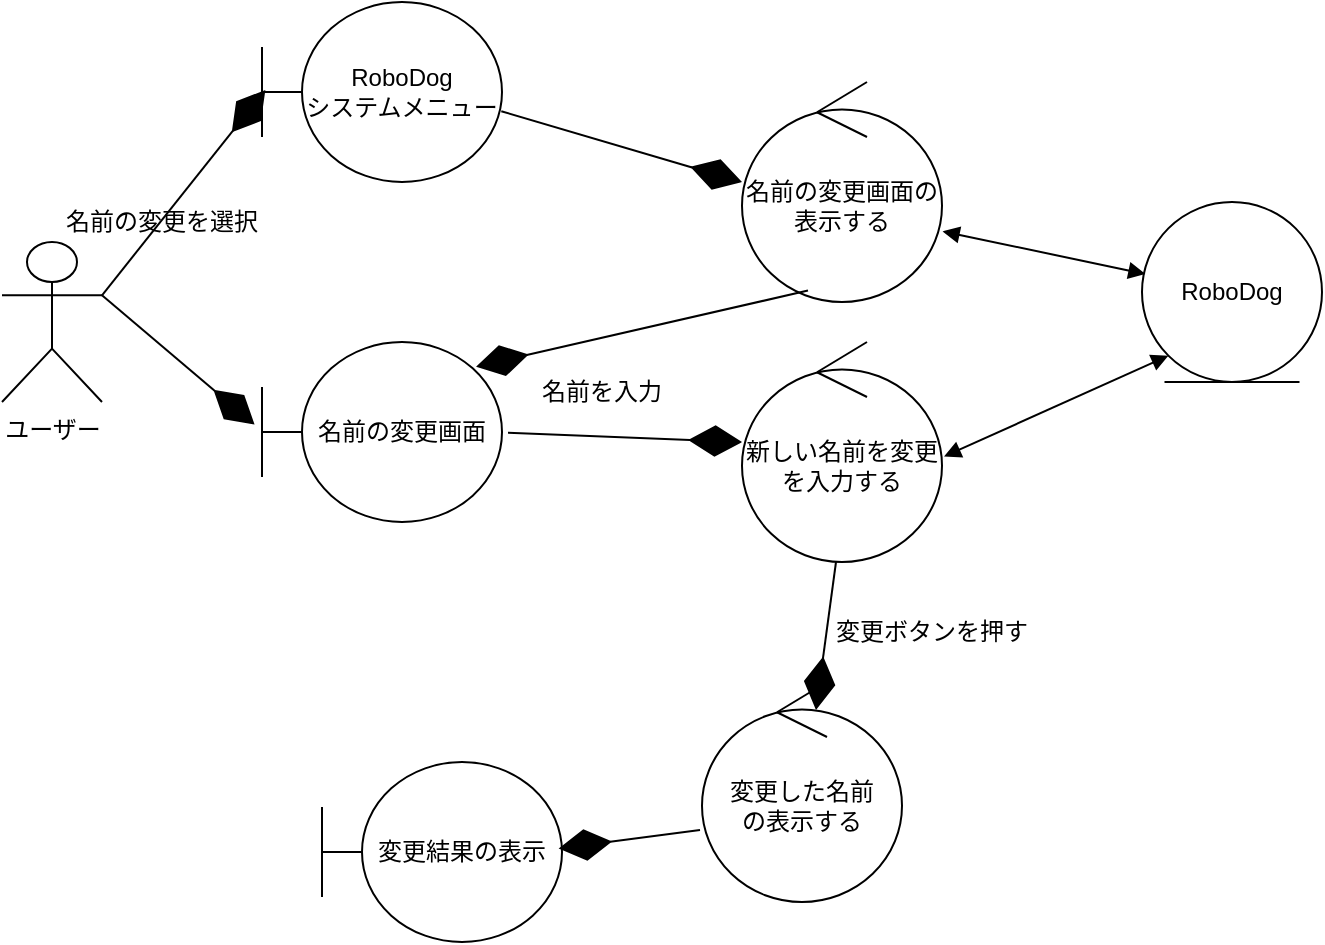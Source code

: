 <mxfile version="28.2.2">
  <diagram name="ページ1" id="1tnOkgWYmP6De1YvosDi">
    <mxGraphModel dx="1017" dy="426" grid="1" gridSize="10" guides="1" tooltips="1" connect="1" arrows="1" fold="1" page="1" pageScale="1" pageWidth="827" pageHeight="1169" math="0" shadow="0">
      <root>
        <mxCell id="0" />
        <mxCell id="1" parent="0" />
        <mxCell id="wtjSu2AIHbloldCeV-42-1" value="ユーザー" style="shape=umlActor;verticalLabelPosition=bottom;verticalAlign=top;html=1;outlineConnect=0;" parent="1" vertex="1">
          <mxGeometry x="30" y="170" width="50" height="80" as="geometry" />
        </mxCell>
        <mxCell id="wtjSu2AIHbloldCeV-42-2" value="RoboDog&lt;div&gt;システムメニュー&lt;/div&gt;" style="shape=umlBoundary;whiteSpace=wrap;html=1;fillColor=light-dark(#FFFFFF,#006600);" parent="1" vertex="1">
          <mxGeometry x="160" y="50" width="120" height="90" as="geometry" />
        </mxCell>
        <mxCell id="wtjSu2AIHbloldCeV-42-3" value="名前の変更画面" style="shape=umlBoundary;whiteSpace=wrap;html=1;fillColor=light-dark(#FFFFFF,#006600);" parent="1" vertex="1">
          <mxGeometry x="160" y="220" width="120" height="90" as="geometry" />
        </mxCell>
        <mxCell id="wtjSu2AIHbloldCeV-42-4" value="変更結果の表示" style="shape=umlBoundary;whiteSpace=wrap;html=1;fillColor=light-dark(#FFFFFF,#006600);" parent="1" vertex="1">
          <mxGeometry x="190" y="430" width="120" height="90" as="geometry" />
        </mxCell>
        <mxCell id="wtjSu2AIHbloldCeV-42-5" value="新しい名前を変更&lt;div&gt;を入力する&lt;/div&gt;" style="ellipse;shape=umlControl;whiteSpace=wrap;html=1;fillColor=light-dark(#FFFFFF,#660000);" parent="1" vertex="1">
          <mxGeometry x="400" y="220" width="100" height="110" as="geometry" />
        </mxCell>
        <mxCell id="wtjSu2AIHbloldCeV-42-6" value="名前の変更画面の&lt;div&gt;表示する&lt;/div&gt;" style="ellipse;shape=umlControl;whiteSpace=wrap;html=1;fillColor=light-dark(#FFFFFF,#660000);" parent="1" vertex="1">
          <mxGeometry x="400" y="90" width="100" height="110" as="geometry" />
        </mxCell>
        <mxCell id="wtjSu2AIHbloldCeV-42-7" value="変更した名前&lt;div&gt;の&lt;span style=&quot;background-color: transparent; color: light-dark(rgb(0, 0, 0), rgb(255, 255, 255));&quot;&gt;表示する&lt;/span&gt;&lt;/div&gt;" style="ellipse;shape=umlControl;whiteSpace=wrap;html=1;fillColor=light-dark(#FFFFFF,#990000);" parent="1" vertex="1">
          <mxGeometry x="380" y="390" width="100" height="110" as="geometry" />
        </mxCell>
        <mxCell id="wtjSu2AIHbloldCeV-42-8" value="RoboDog" style="ellipse;shape=umlEntity;whiteSpace=wrap;html=1;fillColor=light-dark(#FFFFFF,#000066);" parent="1" vertex="1">
          <mxGeometry x="600" y="150" width="90" height="90" as="geometry" />
        </mxCell>
        <mxCell id="wtjSu2AIHbloldCeV-42-9" value="" style="endArrow=diamondThin;endFill=1;endSize=24;html=1;rounded=0;exitX=1;exitY=0.333;exitDx=0;exitDy=0;exitPerimeter=0;entryX=-0.031;entryY=0.459;entryDx=0;entryDy=0;entryPerimeter=0;" parent="1" source="wtjSu2AIHbloldCeV-42-1" target="wtjSu2AIHbloldCeV-42-3" edge="1">
          <mxGeometry width="160" relative="1" as="geometry">
            <mxPoint x="270" y="270" as="sourcePoint" />
            <mxPoint x="430" y="270" as="targetPoint" />
          </mxGeometry>
        </mxCell>
        <mxCell id="wtjSu2AIHbloldCeV-42-10" value="" style="endArrow=diamondThin;endFill=1;endSize=24;html=1;rounded=0;exitX=0.47;exitY=1;exitDx=0;exitDy=0;exitPerimeter=0;entryX=0.57;entryY=0.127;entryDx=0;entryDy=0;entryPerimeter=0;" parent="1" source="wtjSu2AIHbloldCeV-42-5" target="wtjSu2AIHbloldCeV-42-7" edge="1">
          <mxGeometry width="160" relative="1" as="geometry">
            <mxPoint x="330" y="220" as="sourcePoint" />
            <mxPoint x="490" y="220" as="targetPoint" />
          </mxGeometry>
        </mxCell>
        <mxCell id="wtjSu2AIHbloldCeV-42-11" value="" style="endArrow=diamondThin;endFill=1;endSize=24;html=1;rounded=0;exitX=-0.01;exitY=0.673;exitDx=0;exitDy=0;exitPerimeter=0;entryX=0.986;entryY=0.481;entryDx=0;entryDy=0;entryPerimeter=0;" parent="1" source="wtjSu2AIHbloldCeV-42-7" target="wtjSu2AIHbloldCeV-42-4" edge="1">
          <mxGeometry width="160" relative="1" as="geometry">
            <mxPoint x="330" y="220" as="sourcePoint" />
            <mxPoint x="490" y="220" as="targetPoint" />
          </mxGeometry>
        </mxCell>
        <mxCell id="wtjSu2AIHbloldCeV-42-13" value="" style="endArrow=diamondThin;endFill=1;endSize=24;html=1;rounded=0;exitX=1.025;exitY=0.504;exitDx=0;exitDy=0;exitPerimeter=0;entryX=0;entryY=0.455;entryDx=0;entryDy=0;entryPerimeter=0;" parent="1" source="wtjSu2AIHbloldCeV-42-3" target="wtjSu2AIHbloldCeV-42-5" edge="1">
          <mxGeometry width="160" relative="1" as="geometry">
            <mxPoint x="330" y="220" as="sourcePoint" />
            <mxPoint x="490" y="220" as="targetPoint" />
          </mxGeometry>
        </mxCell>
        <mxCell id="wtjSu2AIHbloldCeV-42-15" value="" style="endArrow=diamondThin;endFill=1;endSize=24;html=1;rounded=0;exitX=1;exitY=0.333;exitDx=0;exitDy=0;exitPerimeter=0;entryX=0.014;entryY=0.489;entryDx=0;entryDy=0;entryPerimeter=0;" parent="1" source="wtjSu2AIHbloldCeV-42-1" target="wtjSu2AIHbloldCeV-42-2" edge="1">
          <mxGeometry width="160" relative="1" as="geometry">
            <mxPoint x="330" y="220" as="sourcePoint" />
            <mxPoint x="490" y="220" as="targetPoint" />
          </mxGeometry>
        </mxCell>
        <mxCell id="wtjSu2AIHbloldCeV-42-16" value="" style="endArrow=block;startArrow=block;endFill=1;startFill=1;html=1;rounded=0;exitX=1.003;exitY=0.679;exitDx=0;exitDy=0;exitPerimeter=0;entryX=0.019;entryY=0.4;entryDx=0;entryDy=0;entryPerimeter=0;" parent="1" source="wtjSu2AIHbloldCeV-42-6" target="wtjSu2AIHbloldCeV-42-8" edge="1">
          <mxGeometry width="160" relative="1" as="geometry">
            <mxPoint x="530" y="110" as="sourcePoint" />
            <mxPoint x="690" y="110" as="targetPoint" />
          </mxGeometry>
        </mxCell>
        <mxCell id="wtjSu2AIHbloldCeV-42-17" value="" style="endArrow=block;startArrow=block;endFill=1;startFill=1;html=1;rounded=0;exitX=1.01;exitY=0.521;exitDx=0;exitDy=0;exitPerimeter=0;entryX=0;entryY=1;entryDx=0;entryDy=0;" parent="1" source="wtjSu2AIHbloldCeV-42-5" target="wtjSu2AIHbloldCeV-42-8" edge="1">
          <mxGeometry width="160" relative="1" as="geometry">
            <mxPoint x="550" y="280.0" as="sourcePoint" />
            <mxPoint x="673.98" y="316.02" as="targetPoint" />
          </mxGeometry>
        </mxCell>
        <mxCell id="wtjSu2AIHbloldCeV-42-18" value="名前の変更を選択" style="text;html=1;align=center;verticalAlign=middle;whiteSpace=wrap;rounded=0;" parent="1" vertex="1">
          <mxGeometry x="60" y="130" width="100" height="60" as="geometry" />
        </mxCell>
        <mxCell id="wtjSu2AIHbloldCeV-42-19" value="名前を入力" style="text;html=1;align=center;verticalAlign=middle;whiteSpace=wrap;rounded=0;" parent="1" vertex="1">
          <mxGeometry x="290" y="230" width="80" height="30" as="geometry" />
        </mxCell>
        <mxCell id="wtjSu2AIHbloldCeV-42-20" value="変更ボタンを押す" style="text;html=1;align=center;verticalAlign=middle;whiteSpace=wrap;rounded=0;" parent="1" vertex="1">
          <mxGeometry x="440" y="350" width="110" height="30" as="geometry" />
        </mxCell>
        <mxCell id="wtjSu2AIHbloldCeV-42-21" value="" style="endArrow=diamondThin;endFill=1;endSize=24;html=1;rounded=0;exitX=0.33;exitY=0.948;exitDx=0;exitDy=0;exitPerimeter=0;entryX=0.892;entryY=0.137;entryDx=0;entryDy=0;entryPerimeter=0;" parent="1" source="wtjSu2AIHbloldCeV-42-6" target="wtjSu2AIHbloldCeV-42-3" edge="1">
          <mxGeometry width="160" relative="1" as="geometry">
            <mxPoint x="380" y="123" as="sourcePoint" />
            <mxPoint x="462" y="20" as="targetPoint" />
          </mxGeometry>
        </mxCell>
        <mxCell id="wtjSu2AIHbloldCeV-42-22" value="" style="endArrow=diamondThin;endFill=1;endSize=24;html=1;rounded=0;exitX=0.997;exitY=0.607;exitDx=0;exitDy=0;exitPerimeter=0;entryX=0;entryY=0.455;entryDx=0;entryDy=0;entryPerimeter=0;" parent="1" source="wtjSu2AIHbloldCeV-42-2" target="wtjSu2AIHbloldCeV-42-6" edge="1">
          <mxGeometry width="160" relative="1" as="geometry">
            <mxPoint x="350" y="173" as="sourcePoint" />
            <mxPoint x="432" y="70" as="targetPoint" />
          </mxGeometry>
        </mxCell>
      </root>
    </mxGraphModel>
  </diagram>
</mxfile>
